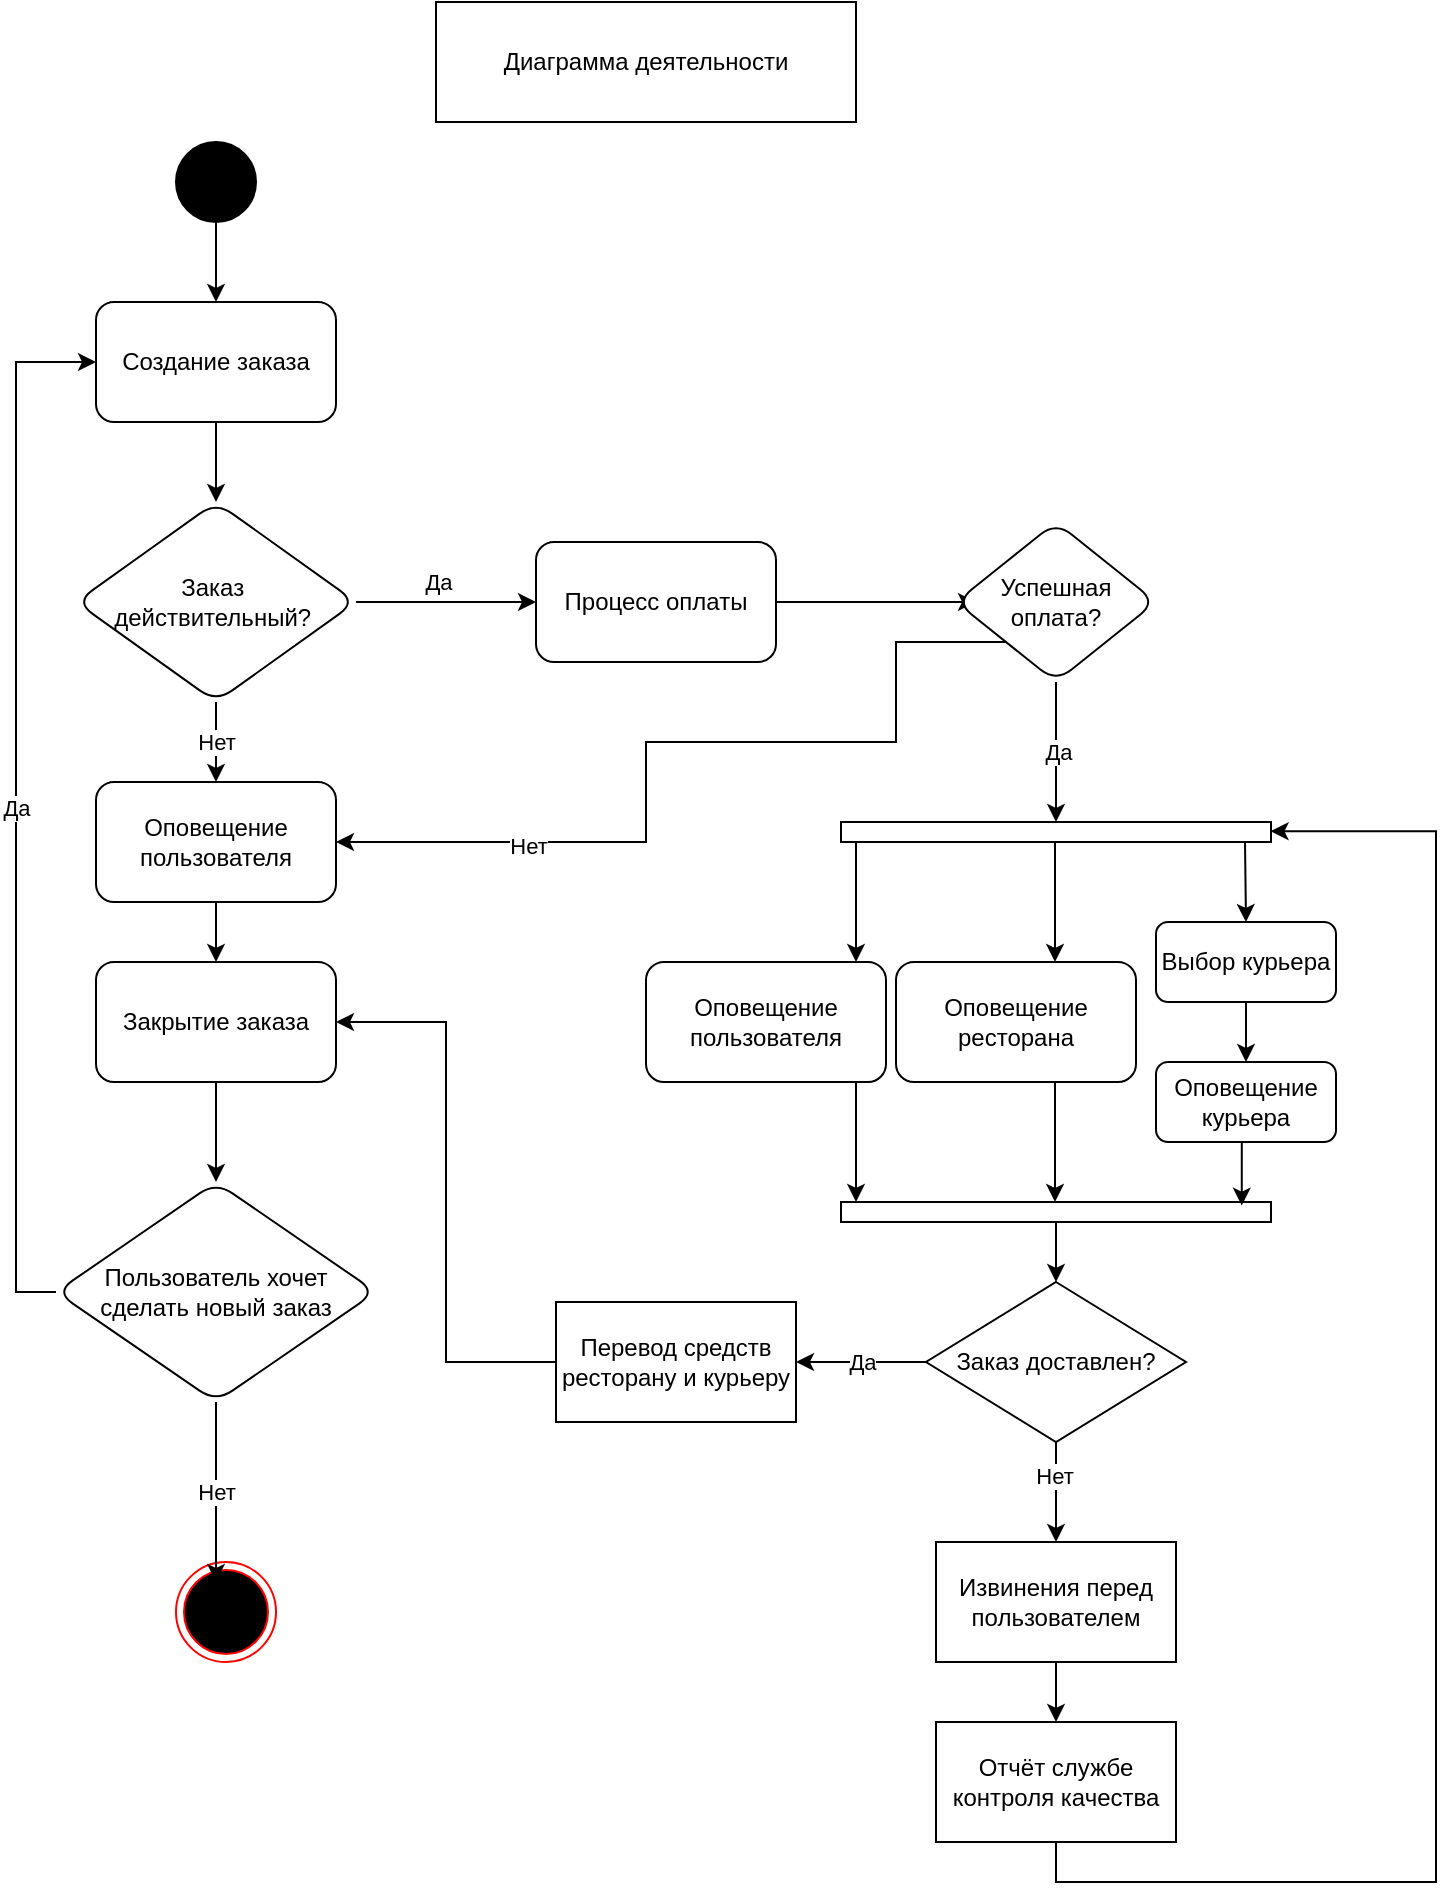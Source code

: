 <mxfile version="20.5.1" type="device"><diagram name="Page-1" id="0783ab3e-0a74-02c8-0abd-f7b4e66b4bec"><mxGraphModel dx="1742" dy="863" grid="1" gridSize="10" guides="1" tooltips="1" connect="1" arrows="1" fold="1" page="1" pageScale="1" pageWidth="850" pageHeight="1100" background="none" math="0" shadow="0"><root><mxCell id="0"/><mxCell id="1" parent="0"/><mxCell id="TSP1IWJB1hvpO1UUAet0-5" style="edgeStyle=orthogonalEdgeStyle;rounded=0;orthogonalLoop=1;jettySize=auto;html=1;exitX=0.5;exitY=1;exitDx=0;exitDy=0;entryX=0.5;entryY=0;entryDx=0;entryDy=0;" edge="1" parent="1" source="TSP1IWJB1hvpO1UUAet0-1" target="TSP1IWJB1hvpO1UUAet0-4"><mxGeometry relative="1" as="geometry"/></mxCell><mxCell id="TSP1IWJB1hvpO1UUAet0-1" value="" style="ellipse;whiteSpace=wrap;html=1;rounded=0;shadow=0;comic=0;labelBackgroundColor=none;strokeWidth=1;fillColor=#000000;fontFamily=Verdana;fontSize=12;align=center;" vertex="1" parent="1"><mxGeometry x="190" y="80" width="40" height="40" as="geometry"/></mxCell><mxCell id="TSP1IWJB1hvpO1UUAet0-24" value="" style="edgeStyle=orthogonalEdgeStyle;rounded=0;orthogonalLoop=1;jettySize=auto;html=1;" edge="1" parent="1" source="TSP1IWJB1hvpO1UUAet0-4" target="TSP1IWJB1hvpO1UUAet0-23"><mxGeometry relative="1" as="geometry"/></mxCell><mxCell id="TSP1IWJB1hvpO1UUAet0-4" value="Создание заказа" style="rounded=1;whiteSpace=wrap;html=1;" vertex="1" parent="1"><mxGeometry x="150" y="160" width="120" height="60" as="geometry"/></mxCell><mxCell id="TSP1IWJB1hvpO1UUAet0-6" value="Диаграмма деятельности" style="rounded=0;whiteSpace=wrap;html=1;" vertex="1" parent="1"><mxGeometry x="320" y="10" width="210" height="60" as="geometry"/></mxCell><mxCell id="TSP1IWJB1hvpO1UUAet0-26" value="" style="edgeStyle=orthogonalEdgeStyle;rounded=0;orthogonalLoop=1;jettySize=auto;html=1;" edge="1" parent="1" source="TSP1IWJB1hvpO1UUAet0-23" target="TSP1IWJB1hvpO1UUAet0-25"><mxGeometry relative="1" as="geometry"/></mxCell><mxCell id="TSP1IWJB1hvpO1UUAet0-27" value="Да" style="edgeLabel;html=1;align=center;verticalAlign=middle;resizable=0;points=[];" vertex="1" connectable="0" parent="TSP1IWJB1hvpO1UUAet0-26"><mxGeometry x="-0.28" y="3" relative="1" as="geometry"><mxPoint x="8" y="-7" as="offset"/></mxGeometry></mxCell><mxCell id="TSP1IWJB1hvpO1UUAet0-47" value="Нет" style="edgeStyle=orthogonalEdgeStyle;rounded=0;orthogonalLoop=1;jettySize=auto;html=1;" edge="1" parent="1" source="TSP1IWJB1hvpO1UUAet0-23" target="TSP1IWJB1hvpO1UUAet0-46"><mxGeometry relative="1" as="geometry"/></mxCell><mxCell id="TSP1IWJB1hvpO1UUAet0-23" value="Заказ&amp;nbsp;&lt;br&gt;действительный?&amp;nbsp;" style="rhombus;whiteSpace=wrap;html=1;rounded=1;" vertex="1" parent="1"><mxGeometry x="140" y="260" width="140" height="100" as="geometry"/></mxCell><mxCell id="TSP1IWJB1hvpO1UUAet0-30" value="" style="edgeStyle=orthogonalEdgeStyle;rounded=0;orthogonalLoop=1;jettySize=auto;html=1;" edge="1" parent="1" source="TSP1IWJB1hvpO1UUAet0-25"><mxGeometry relative="1" as="geometry"><mxPoint x="590" y="310" as="targetPoint"/></mxGeometry></mxCell><mxCell id="TSP1IWJB1hvpO1UUAet0-25" value="Процесс оплаты" style="rounded=1;whiteSpace=wrap;html=1;" vertex="1" parent="1"><mxGeometry x="370" y="280" width="120" height="60" as="geometry"/></mxCell><mxCell id="TSP1IWJB1hvpO1UUAet0-32" value="Да" style="edgeStyle=orthogonalEdgeStyle;rounded=0;orthogonalLoop=1;jettySize=auto;html=1;" edge="1" parent="1" source="TSP1IWJB1hvpO1UUAet0-29"><mxGeometry relative="1" as="geometry"><mxPoint x="630" y="420" as="targetPoint"/></mxGeometry></mxCell><mxCell id="TSP1IWJB1hvpO1UUAet0-83" style="edgeStyle=orthogonalEdgeStyle;rounded=0;orthogonalLoop=1;jettySize=auto;html=1;exitX=0;exitY=1;exitDx=0;exitDy=0;entryX=1;entryY=0.5;entryDx=0;entryDy=0;" edge="1" parent="1" source="TSP1IWJB1hvpO1UUAet0-29" target="TSP1IWJB1hvpO1UUAet0-46"><mxGeometry relative="1" as="geometry"><Array as="points"><mxPoint x="550" y="330"/><mxPoint x="550" y="380"/><mxPoint x="425" y="380"/><mxPoint x="425" y="430"/></Array></mxGeometry></mxCell><mxCell id="TSP1IWJB1hvpO1UUAet0-84" value="Нет" style="edgeLabel;html=1;align=center;verticalAlign=middle;resizable=0;points=[];" vertex="1" connectable="0" parent="TSP1IWJB1hvpO1UUAet0-83"><mxGeometry x="0.561" y="2" relative="1" as="geometry"><mxPoint as="offset"/></mxGeometry></mxCell><mxCell id="TSP1IWJB1hvpO1UUAet0-29" value="Успешная оплата?" style="rhombus;whiteSpace=wrap;html=1;rounded=1;" vertex="1" parent="1"><mxGeometry x="580" y="270" width="100" height="80" as="geometry"/></mxCell><mxCell id="TSP1IWJB1hvpO1UUAet0-34" value="" style="html=1;points=[];perimeter=orthogonalPerimeter;direction=south;" vertex="1" parent="1"><mxGeometry x="522.5" y="420" width="215" height="10" as="geometry"/></mxCell><mxCell id="TSP1IWJB1hvpO1UUAet0-41" value="Оповещение пользователя" style="rounded=1;whiteSpace=wrap;html=1;" vertex="1" parent="1"><mxGeometry x="425" y="490" width="120" height="60" as="geometry"/></mxCell><mxCell id="TSP1IWJB1hvpO1UUAet0-42" value="" style="endArrow=classic;html=1;rounded=0;" edge="1" parent="1"><mxGeometry width="50" height="50" relative="1" as="geometry"><mxPoint x="629.5" y="430" as="sourcePoint"/><mxPoint x="629.5" y="490" as="targetPoint"/></mxGeometry></mxCell><mxCell id="TSP1IWJB1hvpO1UUAet0-43" value="" style="endArrow=classic;html=1;rounded=0;" edge="1" parent="1"><mxGeometry width="50" height="50" relative="1" as="geometry"><mxPoint x="530" y="430" as="sourcePoint"/><mxPoint x="530" y="490" as="targetPoint"/></mxGeometry></mxCell><mxCell id="TSP1IWJB1hvpO1UUAet0-45" value="Оповещение ресторана" style="rounded=1;whiteSpace=wrap;html=1;" vertex="1" parent="1"><mxGeometry x="550" y="490" width="120" height="60" as="geometry"/></mxCell><mxCell id="TSP1IWJB1hvpO1UUAet0-49" value="" style="edgeStyle=orthogonalEdgeStyle;rounded=0;orthogonalLoop=1;jettySize=auto;html=1;entryX=0.5;entryY=0;entryDx=0;entryDy=0;" edge="1" parent="1" source="TSP1IWJB1hvpO1UUAet0-46"><mxGeometry relative="1" as="geometry"><mxPoint x="210" y="490" as="targetPoint"/></mxGeometry></mxCell><mxCell id="TSP1IWJB1hvpO1UUAet0-46" value="Оповещение пользователя" style="whiteSpace=wrap;html=1;rounded=1;" vertex="1" parent="1"><mxGeometry x="150" y="400" width="120" height="60" as="geometry"/></mxCell><mxCell id="TSP1IWJB1hvpO1UUAet0-79" style="edgeStyle=orthogonalEdgeStyle;rounded=0;orthogonalLoop=1;jettySize=auto;html=1;exitX=0.5;exitY=1;exitDx=0;exitDy=0;entryX=0.5;entryY=0;entryDx=0;entryDy=0;" edge="1" parent="1" source="TSP1IWJB1hvpO1UUAet0-48" target="TSP1IWJB1hvpO1UUAet0-77"><mxGeometry relative="1" as="geometry"/></mxCell><mxCell id="TSP1IWJB1hvpO1UUAet0-48" value="Закрытие заказа" style="whiteSpace=wrap;html=1;rounded=1;" vertex="1" parent="1"><mxGeometry x="150" y="490" width="120" height="60" as="geometry"/></mxCell><mxCell id="TSP1IWJB1hvpO1UUAet0-50" value="" style="ellipse;html=1;shape=endState;fillColor=#000000;strokeColor=#ff0000;" vertex="1" parent="1"><mxGeometry x="190" y="790" width="50" height="50" as="geometry"/></mxCell><mxCell id="TSP1IWJB1hvpO1UUAet0-58" value="" style="edgeStyle=orthogonalEdgeStyle;rounded=0;orthogonalLoop=1;jettySize=auto;html=1;" edge="1" parent="1" source="TSP1IWJB1hvpO1UUAet0-53" target="TSP1IWJB1hvpO1UUAet0-57"><mxGeometry relative="1" as="geometry"/></mxCell><mxCell id="TSP1IWJB1hvpO1UUAet0-53" value="" style="html=1;points=[];perimeter=orthogonalPerimeter;direction=south;" vertex="1" parent="1"><mxGeometry x="522.5" y="610" width="215" height="10" as="geometry"/></mxCell><mxCell id="TSP1IWJB1hvpO1UUAet0-54" value="" style="endArrow=classic;html=1;rounded=0;" edge="1" parent="1"><mxGeometry width="50" height="50" relative="1" as="geometry"><mxPoint x="530" y="550" as="sourcePoint"/><mxPoint x="530" y="610" as="targetPoint"/></mxGeometry></mxCell><mxCell id="TSP1IWJB1hvpO1UUAet0-55" value="" style="endArrow=classic;html=1;rounded=0;" edge="1" parent="1"><mxGeometry width="50" height="50" relative="1" as="geometry"><mxPoint x="629.5" y="550" as="sourcePoint"/><mxPoint x="629.5" y="610" as="targetPoint"/></mxGeometry></mxCell><mxCell id="TSP1IWJB1hvpO1UUAet0-60" value="Да" style="edgeStyle=orthogonalEdgeStyle;rounded=0;orthogonalLoop=1;jettySize=auto;html=1;" edge="1" parent="1" source="TSP1IWJB1hvpO1UUAet0-57" target="TSP1IWJB1hvpO1UUAet0-59"><mxGeometry relative="1" as="geometry"/></mxCell><mxCell id="TSP1IWJB1hvpO1UUAet0-67" value="" style="edgeStyle=orthogonalEdgeStyle;rounded=0;orthogonalLoop=1;jettySize=auto;html=1;" edge="1" parent="1" source="TSP1IWJB1hvpO1UUAet0-57" target="TSP1IWJB1hvpO1UUAet0-66"><mxGeometry relative="1" as="geometry"/></mxCell><mxCell id="TSP1IWJB1hvpO1UUAet0-68" value="Нет" style="edgeLabel;html=1;align=center;verticalAlign=middle;resizable=0;points=[];" vertex="1" connectable="0" parent="TSP1IWJB1hvpO1UUAet0-67"><mxGeometry x="-0.311" y="-1" relative="1" as="geometry"><mxPoint as="offset"/></mxGeometry></mxCell><mxCell id="TSP1IWJB1hvpO1UUAet0-57" value="Заказ доставлен?" style="rhombus;whiteSpace=wrap;html=1;" vertex="1" parent="1"><mxGeometry x="565" y="650" width="130" height="80" as="geometry"/></mxCell><mxCell id="TSP1IWJB1hvpO1UUAet0-80" style="edgeStyle=orthogonalEdgeStyle;rounded=0;orthogonalLoop=1;jettySize=auto;html=1;exitX=0;exitY=0.5;exitDx=0;exitDy=0;entryX=1;entryY=0.5;entryDx=0;entryDy=0;" edge="1" parent="1" source="TSP1IWJB1hvpO1UUAet0-59" target="TSP1IWJB1hvpO1UUAet0-48"><mxGeometry relative="1" as="geometry"/></mxCell><mxCell id="TSP1IWJB1hvpO1UUAet0-59" value="Перевод средств ресторану и курьеру" style="whiteSpace=wrap;html=1;" vertex="1" parent="1"><mxGeometry x="380" y="660" width="120" height="60" as="geometry"/></mxCell><mxCell id="TSP1IWJB1hvpO1UUAet0-70" value="" style="edgeStyle=orthogonalEdgeStyle;rounded=0;orthogonalLoop=1;jettySize=auto;html=1;" edge="1" parent="1" source="TSP1IWJB1hvpO1UUAet0-66" target="TSP1IWJB1hvpO1UUAet0-69"><mxGeometry relative="1" as="geometry"/></mxCell><mxCell id="TSP1IWJB1hvpO1UUAet0-66" value="Извинения перед пользователем" style="whiteSpace=wrap;html=1;" vertex="1" parent="1"><mxGeometry x="570" y="780" width="120" height="60" as="geometry"/></mxCell><mxCell id="TSP1IWJB1hvpO1UUAet0-72" style="edgeStyle=orthogonalEdgeStyle;rounded=0;orthogonalLoop=1;jettySize=auto;html=1;exitX=0.5;exitY=1;exitDx=0;exitDy=0;entryX=0.46;entryY=0.001;entryDx=0;entryDy=0;entryPerimeter=0;" edge="1" parent="1" source="TSP1IWJB1hvpO1UUAet0-69" target="TSP1IWJB1hvpO1UUAet0-34"><mxGeometry relative="1" as="geometry"><mxPoint x="820" y="430" as="targetPoint"/><Array as="points"><mxPoint x="630" y="950"/><mxPoint x="820" y="950"/><mxPoint x="820" y="425"/></Array></mxGeometry></mxCell><mxCell id="TSP1IWJB1hvpO1UUAet0-69" value="Отчёт службе контроля качества" style="whiteSpace=wrap;html=1;" vertex="1" parent="1"><mxGeometry x="570" y="870" width="120" height="60" as="geometry"/></mxCell><mxCell id="TSP1IWJB1hvpO1UUAet0-81" value="Нет" style="edgeStyle=orthogonalEdgeStyle;rounded=0;orthogonalLoop=1;jettySize=auto;html=1;exitX=0.5;exitY=1;exitDx=0;exitDy=0;entryX=0.4;entryY=0.2;entryDx=0;entryDy=0;entryPerimeter=0;" edge="1" parent="1" source="TSP1IWJB1hvpO1UUAet0-77" target="TSP1IWJB1hvpO1UUAet0-50"><mxGeometry relative="1" as="geometry"/></mxCell><mxCell id="TSP1IWJB1hvpO1UUAet0-82" value="Да" style="edgeStyle=orthogonalEdgeStyle;rounded=0;orthogonalLoop=1;jettySize=auto;html=1;exitX=0;exitY=0.5;exitDx=0;exitDy=0;entryX=0;entryY=0.5;entryDx=0;entryDy=0;" edge="1" parent="1" source="TSP1IWJB1hvpO1UUAet0-77" target="TSP1IWJB1hvpO1UUAet0-4"><mxGeometry relative="1" as="geometry"/></mxCell><mxCell id="TSP1IWJB1hvpO1UUAet0-77" value="Пользователь хочет сделать новый заказ" style="rhombus;whiteSpace=wrap;html=1;rounded=1;" vertex="1" parent="1"><mxGeometry x="130" y="600" width="160" height="110" as="geometry"/></mxCell><mxCell id="TSP1IWJB1hvpO1UUAet0-88" style="edgeStyle=orthogonalEdgeStyle;rounded=0;orthogonalLoop=1;jettySize=auto;html=1;exitX=0.5;exitY=1;exitDx=0;exitDy=0;entryX=0.5;entryY=0;entryDx=0;entryDy=0;" edge="1" parent="1" source="TSP1IWJB1hvpO1UUAet0-85" target="TSP1IWJB1hvpO1UUAet0-87"><mxGeometry relative="1" as="geometry"/></mxCell><mxCell id="TSP1IWJB1hvpO1UUAet0-85" value="Выбор курьера" style="rounded=1;whiteSpace=wrap;html=1;" vertex="1" parent="1"><mxGeometry x="680" y="470" width="90" height="40" as="geometry"/></mxCell><mxCell id="TSP1IWJB1hvpO1UUAet0-86" value="" style="endArrow=classic;html=1;rounded=0;" edge="1" parent="1"><mxGeometry width="50" height="50" relative="1" as="geometry"><mxPoint x="724.5" y="430" as="sourcePoint"/><mxPoint x="725" y="470" as="targetPoint"/></mxGeometry></mxCell><mxCell id="TSP1IWJB1hvpO1UUAet0-89" style="edgeStyle=orthogonalEdgeStyle;rounded=0;orthogonalLoop=1;jettySize=auto;html=1;exitX=0.5;exitY=1;exitDx=0;exitDy=0;entryX=0.18;entryY=0.068;entryDx=0;entryDy=0;entryPerimeter=0;" edge="1" parent="1" source="TSP1IWJB1hvpO1UUAet0-87" target="TSP1IWJB1hvpO1UUAet0-53"><mxGeometry relative="1" as="geometry"/></mxCell><mxCell id="TSP1IWJB1hvpO1UUAet0-87" value="Оповещение курьера" style="rounded=1;whiteSpace=wrap;html=1;" vertex="1" parent="1"><mxGeometry x="680" y="540" width="90" height="40" as="geometry"/></mxCell></root></mxGraphModel></diagram></mxfile>